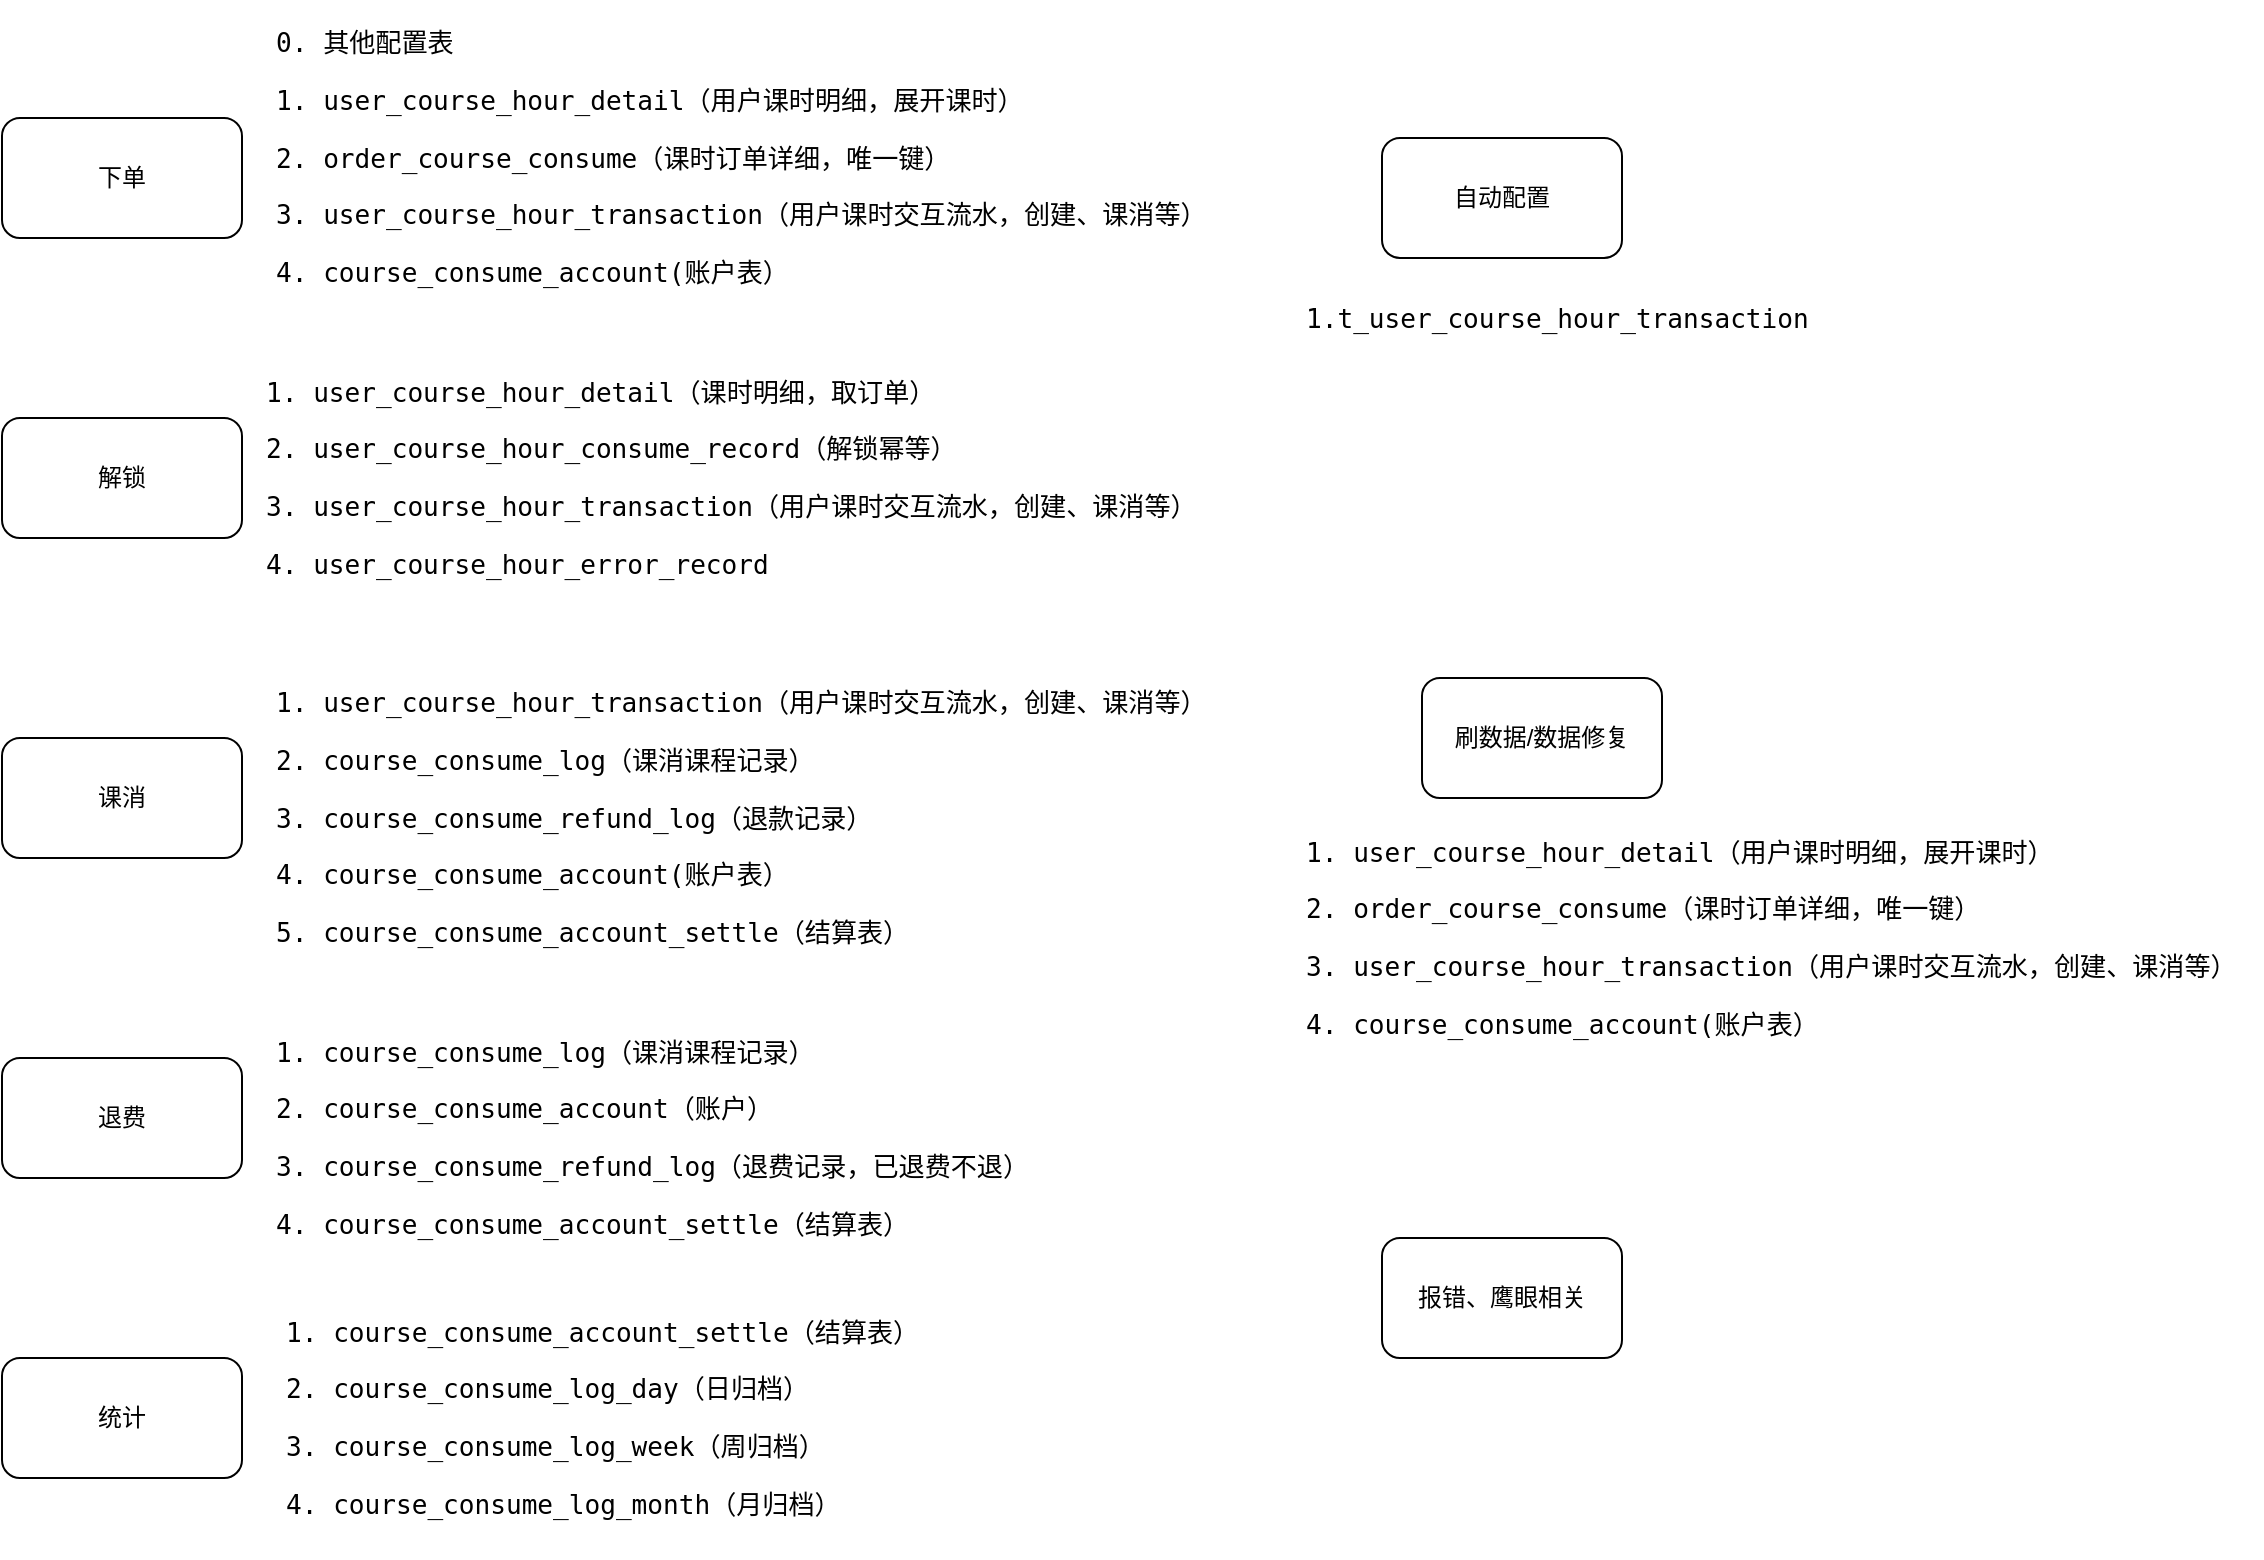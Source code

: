 <mxfile version="27.2.0">
  <diagram name="第 1 页" id="YVnIu6JKFuQSHc1AR1eB">
    <mxGraphModel dx="1545" dy="836" grid="1" gridSize="10" guides="1" tooltips="1" connect="1" arrows="1" fold="1" page="1" pageScale="1" pageWidth="827" pageHeight="1169" math="0" shadow="0">
      <root>
        <mxCell id="0" />
        <mxCell id="1" parent="0" />
        <mxCell id="CqVQ2QBw8-uy_fnD-2De-1" value="下单" style="rounded=1;whiteSpace=wrap;html=1;" parent="1" vertex="1">
          <mxGeometry x="280" y="150" width="120" height="60" as="geometry" />
        </mxCell>
        <mxCell id="CqVQ2QBw8-uy_fnD-2De-2" value="&lt;div style=&quot;background-color: rgb(255, 255, 255);&quot;&gt;&lt;pre style=&quot;font-family:&#39;JetBrains Mono&#39;,monospace;font-size:9.8pt;&quot;&gt;0. 其他配置表&lt;/pre&gt;&lt;pre style=&quot;font-family:&#39;JetBrains Mono&#39;,monospace;font-size:9.8pt;&quot;&gt;1. user_course_hour_detail（用户课时明细，展开课时）&lt;/pre&gt;&lt;pre style=&quot;font-family:&#39;JetBrains Mono&#39;,monospace;font-size:9.8pt;&quot;&gt;2. order_course_consume（课时订单详细，唯一键）&lt;/pre&gt;&lt;pre style=&quot;font-family:&#39;JetBrains Mono&#39;,monospace;font-size:9.8pt;&quot;&gt;3. user_course_hour_transaction（用户课时交互流水，创建、课消等）&lt;/pre&gt;&lt;pre style=&quot;font-family:&#39;JetBrains Mono&#39;,monospace;font-size:9.8pt;&quot;&gt;4. course_consume_account(账户表）&lt;/pre&gt;&lt;/div&gt;" style="text;html=1;align=left;verticalAlign=middle;whiteSpace=wrap;rounded=0;" parent="1" vertex="1">
          <mxGeometry x="415" y="100" width="480" height="140" as="geometry" />
        </mxCell>
        <mxCell id="CqVQ2QBw8-uy_fnD-2De-3" value="解锁" style="rounded=1;whiteSpace=wrap;html=1;" parent="1" vertex="1">
          <mxGeometry x="280" y="300" width="120" height="60" as="geometry" />
        </mxCell>
        <mxCell id="CqVQ2QBw8-uy_fnD-2De-4" value="统计" style="rounded=1;whiteSpace=wrap;html=1;" parent="1" vertex="1">
          <mxGeometry x="280" y="770" width="120" height="60" as="geometry" />
        </mxCell>
        <mxCell id="CqVQ2QBw8-uy_fnD-2De-6" value="退费" style="rounded=1;whiteSpace=wrap;html=1;" parent="1" vertex="1">
          <mxGeometry x="280" y="620" width="120" height="60" as="geometry" />
        </mxCell>
        <mxCell id="CqVQ2QBw8-uy_fnD-2De-7" value="自动配置" style="rounded=1;whiteSpace=wrap;html=1;" parent="1" vertex="1">
          <mxGeometry x="970" y="160" width="120" height="60" as="geometry" />
        </mxCell>
        <mxCell id="CqVQ2QBw8-uy_fnD-2De-8" value="&lt;div style=&quot;background-color: rgb(255, 255, 255);&quot;&gt;&lt;pre style=&quot;font-family:&#39;JetBrains Mono&#39;,monospace;font-size:9.8pt;&quot;&gt;1. user_course_hour_detail（课时明细，取订单）&lt;br&gt;&lt;/pre&gt;&lt;pre style=&quot;font-family:&#39;JetBrains Mono&#39;,monospace;font-size:9.8pt;&quot;&gt;2. user_course_hour_consume_record（解锁幂等）&lt;br&gt;&lt;/pre&gt;&lt;pre style=&quot;font-family:&#39;JetBrains Mono&#39;,monospace;font-size:9.8pt;&quot;&gt;3. user_course_hour_transaction（用户课时交互流水，创建、课消等）&lt;/pre&gt;&lt;pre style=&quot;font-family:&#39;JetBrains Mono&#39;,monospace;font-size:9.8pt;&quot;&gt;4. user_course_hour_error_record&lt;/pre&gt;&lt;/div&gt;" style="text;html=1;align=left;verticalAlign=middle;whiteSpace=wrap;rounded=0;" parent="1" vertex="1">
          <mxGeometry x="410" y="260" width="430" height="140" as="geometry" />
        </mxCell>
        <mxCell id="32OFIXr2xXjv62Yoc7Jj-1" value="&lt;div style=&quot;background-color: rgb(255, 255, 255);&quot;&gt;&lt;pre style=&quot;font-family:&#39;JetBrains Mono&#39;,monospace;font-size:9.8pt;&quot;&gt;1. course_consume_account_settle（结算表）&lt;/pre&gt;&lt;pre style=&quot;font-family:&#39;JetBrains Mono&#39;,monospace;font-size:9.8pt;&quot;&gt;2. course_consume_log_day（日归档）&lt;/pre&gt;&lt;pre style=&quot;font-family:&#39;JetBrains Mono&#39;,monospace;font-size:9.8pt;&quot;&gt;3. course_consume_log_week（周归档）&lt;/pre&gt;&lt;pre style=&quot;font-family:&#39;JetBrains Mono&#39;,monospace;font-size:9.8pt;&quot;&gt;4. course_consume_log_month（月归档）&lt;/pre&gt;&lt;/div&gt;" style="text;html=1;align=left;verticalAlign=middle;whiteSpace=wrap;rounded=0;" vertex="1" parent="1">
          <mxGeometry x="420" y="730" width="480" height="140" as="geometry" />
        </mxCell>
        <mxCell id="32OFIXr2xXjv62Yoc7Jj-2" value="课消" style="rounded=1;whiteSpace=wrap;html=1;" vertex="1" parent="1">
          <mxGeometry x="280" y="460" width="120" height="60" as="geometry" />
        </mxCell>
        <mxCell id="32OFIXr2xXjv62Yoc7Jj-3" value="&lt;div style=&quot;background-color: rgb(255, 255, 255);&quot;&gt;&lt;pre style=&quot;font-family:&#39;JetBrains Mono&#39;,monospace;font-size:9.8pt;&quot;&gt;1. user_course_hour_transaction（用户课时交互流水，创建、课消等）&lt;br&gt;&lt;/pre&gt;&lt;pre style=&quot;font-family:&#39;JetBrains Mono&#39;,monospace;font-size:9.8pt;&quot;&gt;2. course_consume_log（课消课程记录）&lt;/pre&gt;&lt;pre style=&quot;font-family:&#39;JetBrains Mono&#39;,monospace;font-size:9.8pt;&quot;&gt;3. course_consume_refund_log（退款记录）&lt;/pre&gt;&lt;pre style=&quot;font-family:&#39;JetBrains Mono&#39;,monospace;font-size:9.8pt;&quot;&gt;4. course_consume_account(账户表）&lt;/pre&gt;&lt;pre style=&quot;font-family:&#39;JetBrains Mono&#39;,monospace;font-size:9.8pt;&quot;&gt;5. course_consume_account_settle（结算表）&lt;/pre&gt;&lt;/div&gt;" style="text;html=1;align=left;verticalAlign=middle;whiteSpace=wrap;rounded=0;" vertex="1" parent="1">
          <mxGeometry x="415" y="430" width="480" height="140" as="geometry" />
        </mxCell>
        <mxCell id="32OFIXr2xXjv62Yoc7Jj-4" value="&lt;div style=&quot;background-color: rgb(255, 255, 255);&quot;&gt;&lt;pre style=&quot;font-family:&#39;JetBrains Mono&#39;,monospace;font-size:9.8pt;&quot;&gt;1. course_consume_log（课消课程记录）&lt;/pre&gt;&lt;pre style=&quot;font-family:&#39;JetBrains Mono&#39;,monospace;font-size:9.8pt;&quot;&gt;2. course_consume_account（账户）&lt;/pre&gt;&lt;pre style=&quot;font-family:&#39;JetBrains Mono&#39;,monospace;font-size:9.8pt;&quot;&gt;3. course_consume_refund_log（退费记录，已退费不退）&lt;/pre&gt;&lt;pre style=&quot;font-family:&#39;JetBrains Mono&#39;,monospace;font-size:9.8pt;&quot;&gt;4. course_consume_account_settle（结算表）&lt;/pre&gt;&lt;/div&gt;" style="text;html=1;align=left;verticalAlign=middle;whiteSpace=wrap;rounded=0;" vertex="1" parent="1">
          <mxGeometry x="415" y="590" width="480" height="140" as="geometry" />
        </mxCell>
        <mxCell id="32OFIXr2xXjv62Yoc7Jj-5" value="刷数据/数据修复" style="rounded=1;whiteSpace=wrap;html=1;" vertex="1" parent="1">
          <mxGeometry x="990" y="430" width="120" height="60" as="geometry" />
        </mxCell>
        <mxCell id="32OFIXr2xXjv62Yoc7Jj-6" value="&lt;div style=&quot;background-color: rgb(255, 255, 255);&quot;&gt;&lt;pre style=&quot;font-family:&#39;JetBrains Mono&#39;,monospace;font-size:9.8pt;&quot;&gt;1.t_user_course_hour_transaction &lt;/pre&gt;&lt;/div&gt;" style="text;html=1;align=left;verticalAlign=middle;whiteSpace=wrap;rounded=0;" vertex="1" parent="1">
          <mxGeometry x="930" y="230" width="480" height="40" as="geometry" />
        </mxCell>
        <mxCell id="32OFIXr2xXjv62Yoc7Jj-8" value="&lt;div style=&quot;background-color: rgb(255, 255, 255);&quot;&gt;&lt;pre style=&quot;font-family:&#39;JetBrains Mono&#39;,monospace;font-size:9.8pt;&quot;&gt;1. user_course_hour_detail（用户课时明细，展开课时）&lt;/pre&gt;&lt;pre style=&quot;font-family: &amp;quot;JetBrains Mono&amp;quot;, monospace; font-size: 9.8pt;&quot;&gt;2. order_course_consume（课时订单详细，唯一键）&lt;/pre&gt;&lt;pre style=&quot;font-family: &amp;quot;JetBrains Mono&amp;quot;, monospace; font-size: 9.8pt;&quot;&gt;3. user_course_hour_transaction（用户课时交互流水，创建、课消等）&lt;/pre&gt;&lt;pre style=&quot;font-family: &amp;quot;JetBrains Mono&amp;quot;, monospace; font-size: 9.8pt;&quot;&gt;4. course_consume_account(账户表）&lt;/pre&gt;&lt;/div&gt;" style="text;html=1;align=left;verticalAlign=middle;whiteSpace=wrap;rounded=0;" vertex="1" parent="1">
          <mxGeometry x="930" y="490" width="480" height="140" as="geometry" />
        </mxCell>
        <mxCell id="32OFIXr2xXjv62Yoc7Jj-9" value="报错、鹰眼相关" style="rounded=1;whiteSpace=wrap;html=1;" vertex="1" parent="1">
          <mxGeometry x="970" y="710" width="120" height="60" as="geometry" />
        </mxCell>
      </root>
    </mxGraphModel>
  </diagram>
</mxfile>
